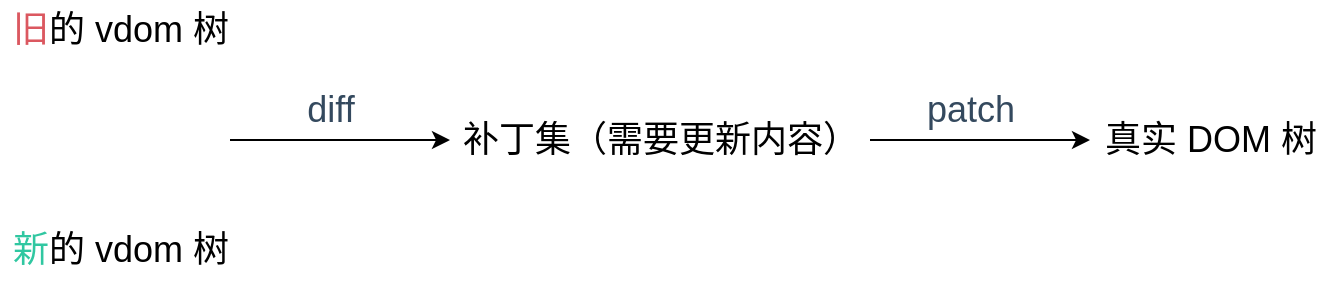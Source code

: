 <mxfile>
    <diagram id="oXczjMnSb4Prfkw0OfbT" name="第 1 页">
        <mxGraphModel dx="734" dy="422" grid="1" gridSize="10" guides="1" tooltips="1" connect="1" arrows="1" fold="1" page="1" pageScale="1" pageWidth="827" pageHeight="1169" math="0" shadow="0">
            <root>
                <mxCell id="0"/>
                <mxCell id="1" parent="0"/>
                <mxCell id="2" value="&lt;font color=&quot;#db5860&quot;&gt;旧&lt;/font&gt;的 vdom 树" style="text;html=1;align=center;verticalAlign=middle;resizable=0;points=[];autosize=1;strokeColor=none;fillColor=none;fontSize=18;" vertex="1" parent="1">
                    <mxGeometry x="55" y="90" width="120" height="30" as="geometry"/>
                </mxCell>
                <mxCell id="3" value="&lt;font color=&quot;#30c7a1&quot;&gt;新&lt;/font&gt;的 vdom 树" style="text;html=1;align=center;verticalAlign=middle;resizable=0;points=[];autosize=1;strokeColor=none;fillColor=none;fontSize=18;" vertex="1" parent="1">
                    <mxGeometry x="55" y="200" width="120" height="30" as="geometry"/>
                </mxCell>
                <mxCell id="4" value="" style="endArrow=classic;html=1;fontSize=18;fontColor=#30C7A1;" edge="1" parent="1">
                    <mxGeometry width="50" height="50" relative="1" as="geometry">
                        <mxPoint x="170" y="160" as="sourcePoint"/>
                        <mxPoint x="280" y="160" as="targetPoint"/>
                    </mxGeometry>
                </mxCell>
                <mxCell id="5" value="diff" style="text;html=1;align=center;verticalAlign=middle;resizable=0;points=[];autosize=1;strokeColor=none;fillColor=none;fontSize=18;fontColor=#34495E;" vertex="1" parent="1">
                    <mxGeometry x="200" y="130" width="40" height="30" as="geometry"/>
                </mxCell>
                <mxCell id="6" value="补丁集（需要更新内容）" style="text;html=1;align=center;verticalAlign=middle;resizable=0;points=[];autosize=1;strokeColor=none;fillColor=none;fontSize=18;fontColor=#000000;" vertex="1" parent="1">
                    <mxGeometry x="280" y="145" width="210" height="30" as="geometry"/>
                </mxCell>
                <mxCell id="7" value="" style="endArrow=classic;html=1;fontSize=18;fontColor=#30C7A1;" edge="1" parent="1">
                    <mxGeometry width="50" height="50" relative="1" as="geometry">
                        <mxPoint x="490" y="160" as="sourcePoint"/>
                        <mxPoint x="600" y="160" as="targetPoint"/>
                    </mxGeometry>
                </mxCell>
                <mxCell id="8" value="patch" style="text;html=1;align=center;verticalAlign=middle;resizable=0;points=[];autosize=1;strokeColor=none;fillColor=none;fontSize=18;fontColor=#34495E;" vertex="1" parent="1">
                    <mxGeometry x="510" y="130" width="60" height="30" as="geometry"/>
                </mxCell>
                <mxCell id="9" value="真实 DOM 树" style="text;html=1;align=center;verticalAlign=middle;resizable=0;points=[];autosize=1;strokeColor=none;fillColor=none;fontSize=18;fontColor=#000000;" vertex="1" parent="1">
                    <mxGeometry x="600" y="145" width="120" height="30" as="geometry"/>
                </mxCell>
            </root>
        </mxGraphModel>
    </diagram>
</mxfile>